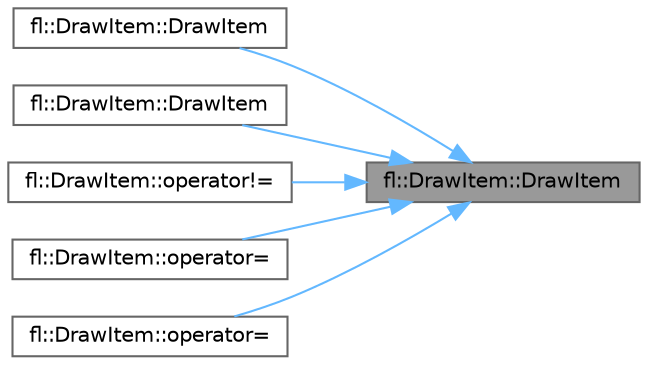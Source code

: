 digraph "fl::DrawItem::DrawItem"
{
 // INTERACTIVE_SVG=YES
 // LATEX_PDF_SIZE
  bgcolor="transparent";
  edge [fontname=Helvetica,fontsize=10,labelfontname=Helvetica,labelfontsize=10];
  node [fontname=Helvetica,fontsize=10,shape=box,height=0.2,width=0.4];
  rankdir="RL";
  Node1 [id="Node000001",label="fl::DrawItem::DrawItem",height=0.2,width=0.4,color="gray40", fillcolor="grey60", style="filled", fontcolor="black",tooltip=" "];
  Node1 -> Node2 [id="edge1_Node000001_Node000002",dir="back",color="steelblue1",style="solid",tooltip=" "];
  Node2 [id="Node000002",label="fl::DrawItem::DrawItem",height=0.2,width=0.4,color="grey40", fillcolor="white", style="filled",URL="$da/d9d/structfl_1_1_draw_item_a095df3bf637ad2bd5d5e423c54f0a180.html#a095df3bf637ad2bd5d5e423c54f0a180",tooltip=" "];
  Node1 -> Node3 [id="edge2_Node000001_Node000003",dir="back",color="steelblue1",style="solid",tooltip=" "];
  Node3 [id="Node000003",label="fl::DrawItem::DrawItem",height=0.2,width=0.4,color="grey40", fillcolor="white", style="filled",URL="$da/d9d/structfl_1_1_draw_item_a7cd01131a20b180b80c2daa991f1d127.html#a7cd01131a20b180b80c2daa991f1d127",tooltip=" "];
  Node1 -> Node4 [id="edge3_Node000001_Node000004",dir="back",color="steelblue1",style="solid",tooltip=" "];
  Node4 [id="Node000004",label="fl::DrawItem::operator!=",height=0.2,width=0.4,color="grey40", fillcolor="white", style="filled",URL="$da/d9d/structfl_1_1_draw_item_a9098bff6b32e220a36b70abdf7a122ea.html#a9098bff6b32e220a36b70abdf7a122ea",tooltip=" "];
  Node1 -> Node5 [id="edge4_Node000001_Node000005",dir="back",color="steelblue1",style="solid",tooltip=" "];
  Node5 [id="Node000005",label="fl::DrawItem::operator=",height=0.2,width=0.4,color="grey40", fillcolor="white", style="filled",URL="$da/d9d/structfl_1_1_draw_item_aa259ba271ba572ebc65ceb632b7e80ea.html#aa259ba271ba572ebc65ceb632b7e80ea",tooltip=" "];
  Node1 -> Node6 [id="edge5_Node000001_Node000006",dir="back",color="steelblue1",style="solid",tooltip=" "];
  Node6 [id="Node000006",label="fl::DrawItem::operator=",height=0.2,width=0.4,color="grey40", fillcolor="white", style="filled",URL="$da/d9d/structfl_1_1_draw_item_a4612889ed4cf48c652a64586527d99aa.html#a4612889ed4cf48c652a64586527d99aa",tooltip=" "];
}
